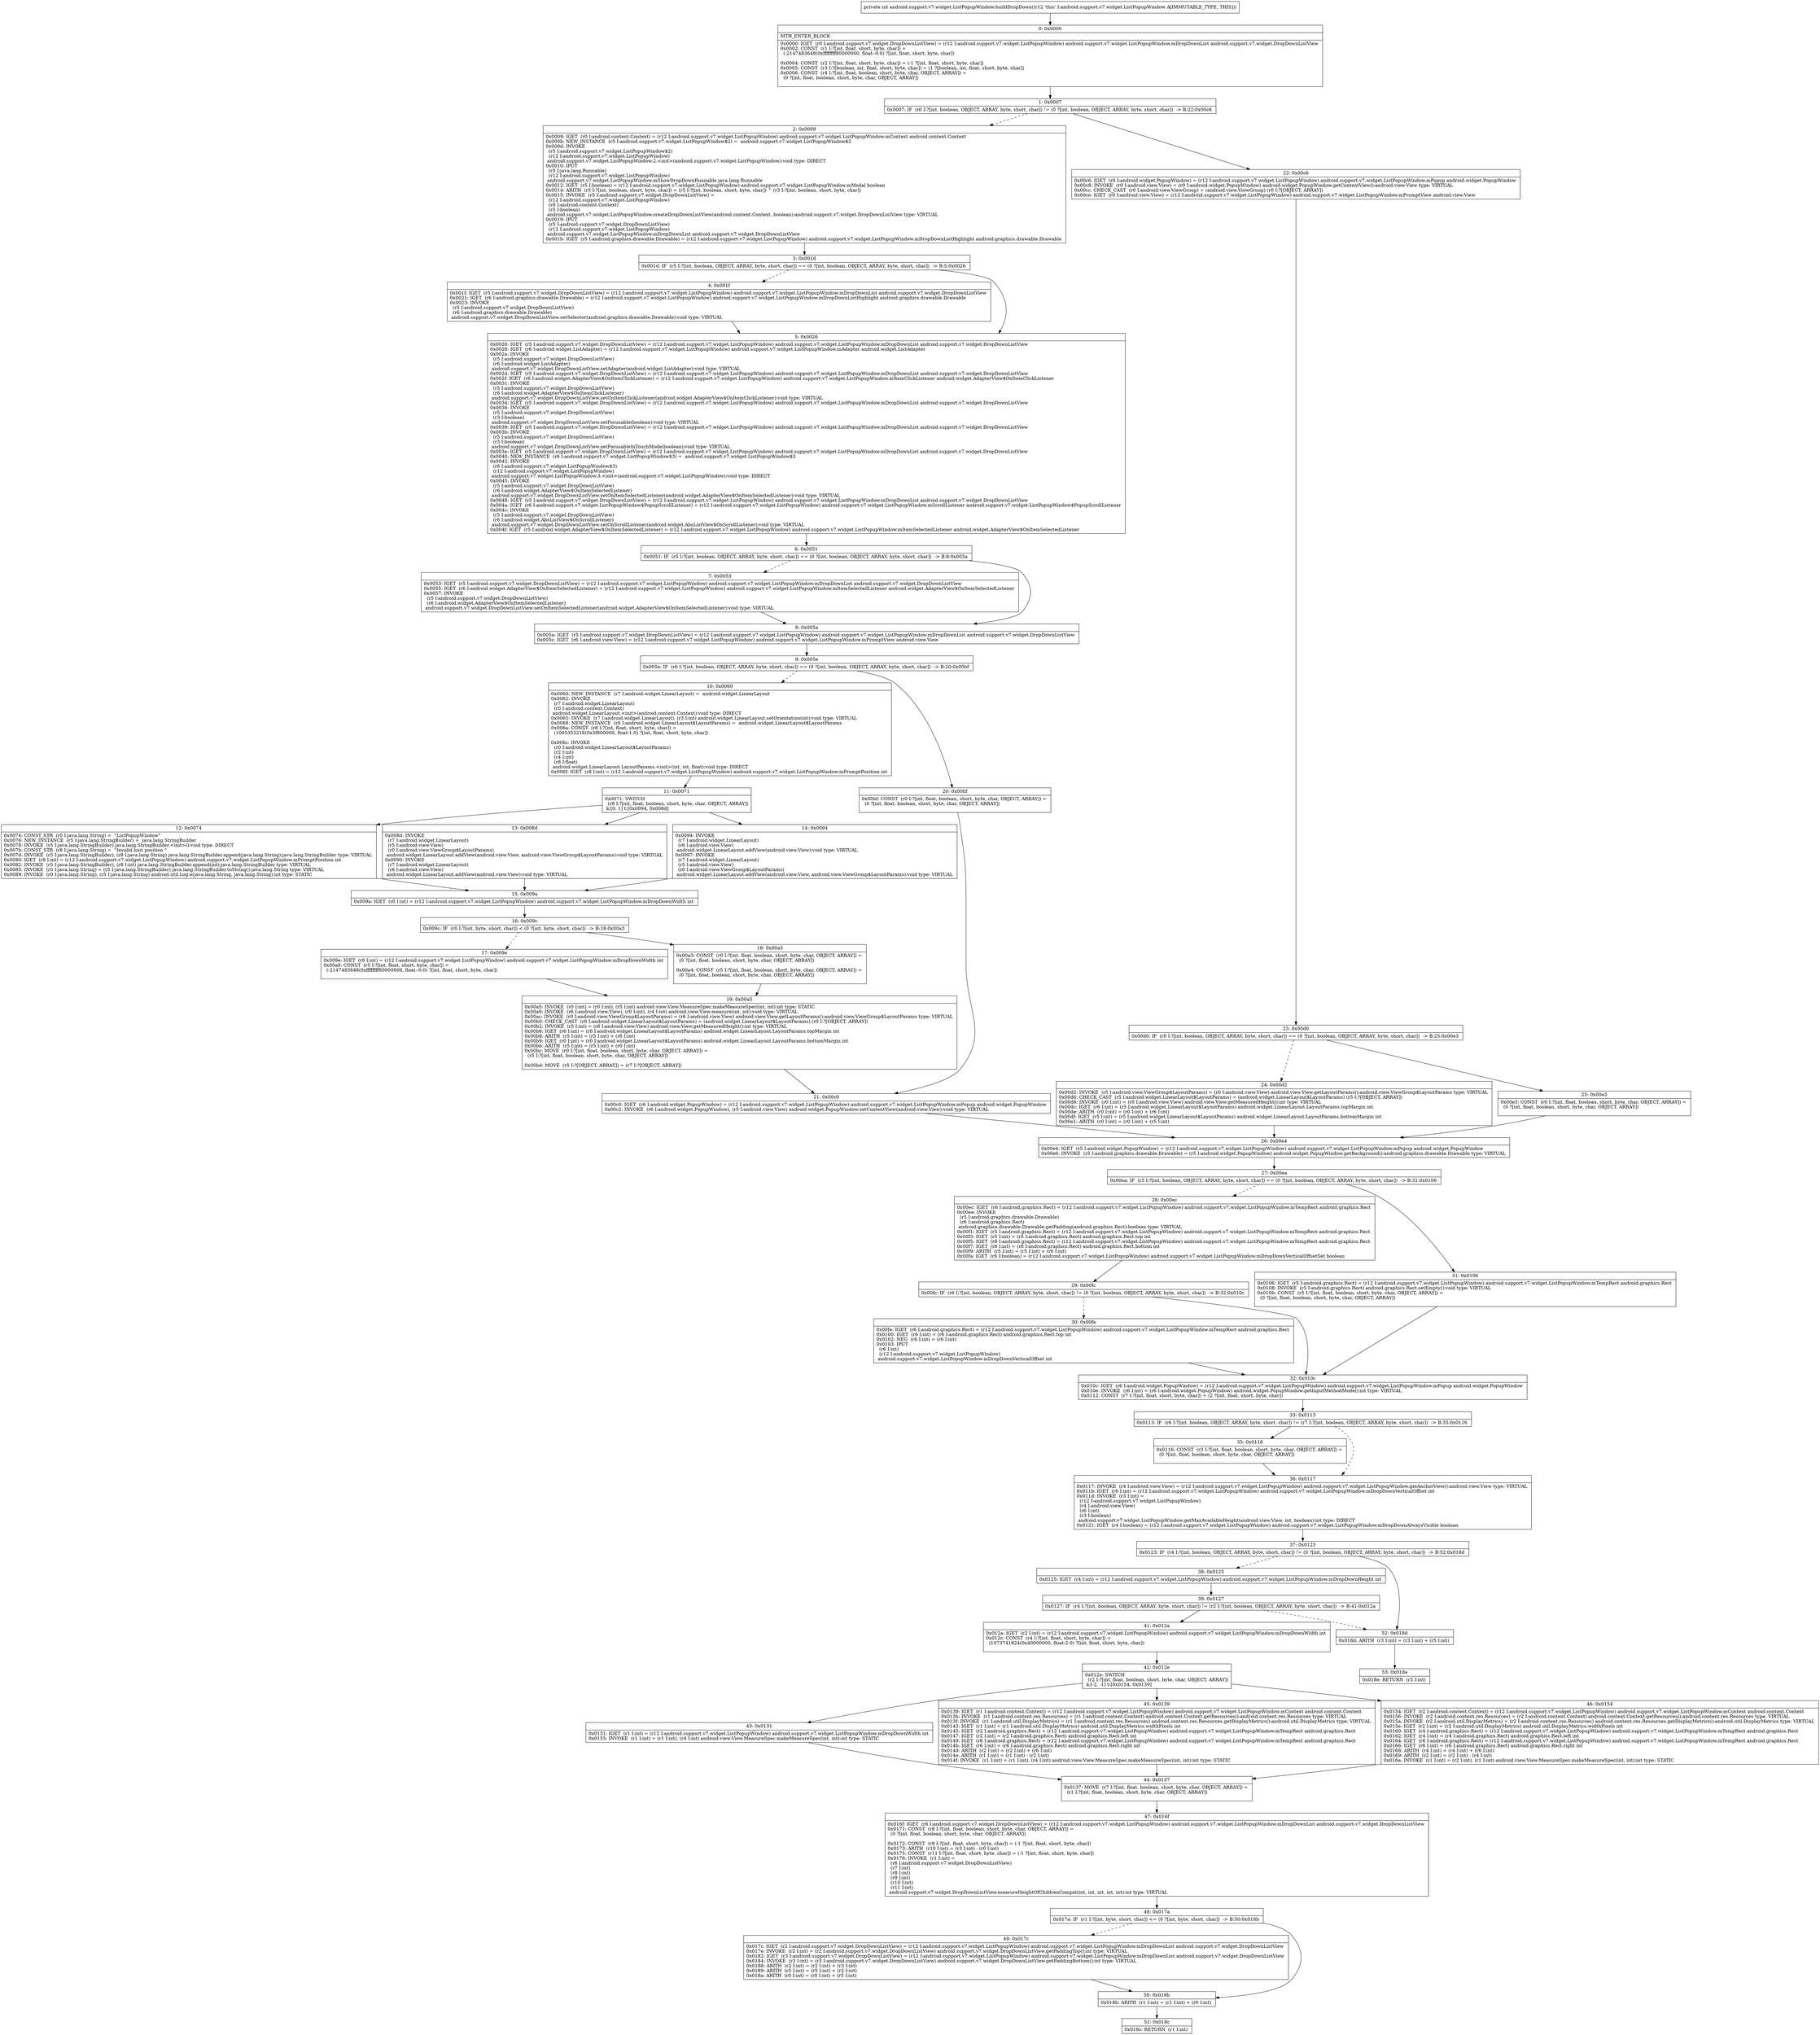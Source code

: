 digraph "CFG forandroid.support.v7.widget.ListPopupWindow.buildDropDown()I" {
Node_0 [shape=record,label="{0\:\ 0x0000|MTH_ENTER_BLOCK\l|0x0000: IGET  (r0 I:android.support.v7.widget.DropDownListView) = (r12 I:android.support.v7.widget.ListPopupWindow) android.support.v7.widget.ListPopupWindow.mDropDownList android.support.v7.widget.DropDownListView \l0x0002: CONST  (r1 I:?[int, float, short, byte, char]) = \l  (\-2147483648(0xffffffff80000000, float:\-0.0) ?[int, float, short, byte, char])\l \l0x0004: CONST  (r2 I:?[int, float, short, byte, char]) = (\-1 ?[int, float, short, byte, char]) \l0x0005: CONST  (r3 I:?[boolean, int, float, short, byte, char]) = (1 ?[boolean, int, float, short, byte, char]) \l0x0006: CONST  (r4 I:?[int, float, boolean, short, byte, char, OBJECT, ARRAY]) = \l  (0 ?[int, float, boolean, short, byte, char, OBJECT, ARRAY])\l \l}"];
Node_1 [shape=record,label="{1\:\ 0x0007|0x0007: IF  (r0 I:?[int, boolean, OBJECT, ARRAY, byte, short, char]) != (0 ?[int, boolean, OBJECT, ARRAY, byte, short, char])  \-\> B:22:0x00c6 \l}"];
Node_2 [shape=record,label="{2\:\ 0x0009|0x0009: IGET  (r0 I:android.content.Context) = (r12 I:android.support.v7.widget.ListPopupWindow) android.support.v7.widget.ListPopupWindow.mContext android.content.Context \l0x000b: NEW_INSTANCE  (r5 I:android.support.v7.widget.ListPopupWindow$2) =  android.support.v7.widget.ListPopupWindow$2 \l0x000d: INVOKE  \l  (r5 I:android.support.v7.widget.ListPopupWindow$2)\l  (r12 I:android.support.v7.widget.ListPopupWindow)\l android.support.v7.widget.ListPopupWindow.2.\<init\>(android.support.v7.widget.ListPopupWindow):void type: DIRECT \l0x0010: IPUT  \l  (r5 I:java.lang.Runnable)\l  (r12 I:android.support.v7.widget.ListPopupWindow)\l android.support.v7.widget.ListPopupWindow.mShowDropDownRunnable java.lang.Runnable \l0x0012: IGET  (r5 I:boolean) = (r12 I:android.support.v7.widget.ListPopupWindow) android.support.v7.widget.ListPopupWindow.mModal boolean \l0x0014: ARITH  (r5 I:?[int, boolean, short, byte, char]) = (r5 I:?[int, boolean, short, byte, char]) ^ (r3 I:?[int, boolean, short, byte, char]) \l0x0015: INVOKE  (r5 I:android.support.v7.widget.DropDownListView) = \l  (r12 I:android.support.v7.widget.ListPopupWindow)\l  (r0 I:android.content.Context)\l  (r5 I:boolean)\l android.support.v7.widget.ListPopupWindow.createDropDownListView(android.content.Context, boolean):android.support.v7.widget.DropDownListView type: VIRTUAL \l0x0019: IPUT  \l  (r5 I:android.support.v7.widget.DropDownListView)\l  (r12 I:android.support.v7.widget.ListPopupWindow)\l android.support.v7.widget.ListPopupWindow.mDropDownList android.support.v7.widget.DropDownListView \l0x001b: IGET  (r5 I:android.graphics.drawable.Drawable) = (r12 I:android.support.v7.widget.ListPopupWindow) android.support.v7.widget.ListPopupWindow.mDropDownListHighlight android.graphics.drawable.Drawable \l}"];
Node_3 [shape=record,label="{3\:\ 0x001d|0x001d: IF  (r5 I:?[int, boolean, OBJECT, ARRAY, byte, short, char]) == (0 ?[int, boolean, OBJECT, ARRAY, byte, short, char])  \-\> B:5:0x0026 \l}"];
Node_4 [shape=record,label="{4\:\ 0x001f|0x001f: IGET  (r5 I:android.support.v7.widget.DropDownListView) = (r12 I:android.support.v7.widget.ListPopupWindow) android.support.v7.widget.ListPopupWindow.mDropDownList android.support.v7.widget.DropDownListView \l0x0021: IGET  (r6 I:android.graphics.drawable.Drawable) = (r12 I:android.support.v7.widget.ListPopupWindow) android.support.v7.widget.ListPopupWindow.mDropDownListHighlight android.graphics.drawable.Drawable \l0x0023: INVOKE  \l  (r5 I:android.support.v7.widget.DropDownListView)\l  (r6 I:android.graphics.drawable.Drawable)\l android.support.v7.widget.DropDownListView.setSelector(android.graphics.drawable.Drawable):void type: VIRTUAL \l}"];
Node_5 [shape=record,label="{5\:\ 0x0026|0x0026: IGET  (r5 I:android.support.v7.widget.DropDownListView) = (r12 I:android.support.v7.widget.ListPopupWindow) android.support.v7.widget.ListPopupWindow.mDropDownList android.support.v7.widget.DropDownListView \l0x0028: IGET  (r6 I:android.widget.ListAdapter) = (r12 I:android.support.v7.widget.ListPopupWindow) android.support.v7.widget.ListPopupWindow.mAdapter android.widget.ListAdapter \l0x002a: INVOKE  \l  (r5 I:android.support.v7.widget.DropDownListView)\l  (r6 I:android.widget.ListAdapter)\l android.support.v7.widget.DropDownListView.setAdapter(android.widget.ListAdapter):void type: VIRTUAL \l0x002d: IGET  (r5 I:android.support.v7.widget.DropDownListView) = (r12 I:android.support.v7.widget.ListPopupWindow) android.support.v7.widget.ListPopupWindow.mDropDownList android.support.v7.widget.DropDownListView \l0x002f: IGET  (r6 I:android.widget.AdapterView$OnItemClickListener) = (r12 I:android.support.v7.widget.ListPopupWindow) android.support.v7.widget.ListPopupWindow.mItemClickListener android.widget.AdapterView$OnItemClickListener \l0x0031: INVOKE  \l  (r5 I:android.support.v7.widget.DropDownListView)\l  (r6 I:android.widget.AdapterView$OnItemClickListener)\l android.support.v7.widget.DropDownListView.setOnItemClickListener(android.widget.AdapterView$OnItemClickListener):void type: VIRTUAL \l0x0034: IGET  (r5 I:android.support.v7.widget.DropDownListView) = (r12 I:android.support.v7.widget.ListPopupWindow) android.support.v7.widget.ListPopupWindow.mDropDownList android.support.v7.widget.DropDownListView \l0x0036: INVOKE  \l  (r5 I:android.support.v7.widget.DropDownListView)\l  (r3 I:boolean)\l android.support.v7.widget.DropDownListView.setFocusable(boolean):void type: VIRTUAL \l0x0039: IGET  (r5 I:android.support.v7.widget.DropDownListView) = (r12 I:android.support.v7.widget.ListPopupWindow) android.support.v7.widget.ListPopupWindow.mDropDownList android.support.v7.widget.DropDownListView \l0x003b: INVOKE  \l  (r5 I:android.support.v7.widget.DropDownListView)\l  (r3 I:boolean)\l android.support.v7.widget.DropDownListView.setFocusableInTouchMode(boolean):void type: VIRTUAL \l0x003e: IGET  (r5 I:android.support.v7.widget.DropDownListView) = (r12 I:android.support.v7.widget.ListPopupWindow) android.support.v7.widget.ListPopupWindow.mDropDownList android.support.v7.widget.DropDownListView \l0x0040: NEW_INSTANCE  (r6 I:android.support.v7.widget.ListPopupWindow$3) =  android.support.v7.widget.ListPopupWindow$3 \l0x0042: INVOKE  \l  (r6 I:android.support.v7.widget.ListPopupWindow$3)\l  (r12 I:android.support.v7.widget.ListPopupWindow)\l android.support.v7.widget.ListPopupWindow.3.\<init\>(android.support.v7.widget.ListPopupWindow):void type: DIRECT \l0x0045: INVOKE  \l  (r5 I:android.support.v7.widget.DropDownListView)\l  (r6 I:android.widget.AdapterView$OnItemSelectedListener)\l android.support.v7.widget.DropDownListView.setOnItemSelectedListener(android.widget.AdapterView$OnItemSelectedListener):void type: VIRTUAL \l0x0048: IGET  (r5 I:android.support.v7.widget.DropDownListView) = (r12 I:android.support.v7.widget.ListPopupWindow) android.support.v7.widget.ListPopupWindow.mDropDownList android.support.v7.widget.DropDownListView \l0x004a: IGET  (r6 I:android.support.v7.widget.ListPopupWindow$PopupScrollListener) = (r12 I:android.support.v7.widget.ListPopupWindow) android.support.v7.widget.ListPopupWindow.mScrollListener android.support.v7.widget.ListPopupWindow$PopupScrollListener \l0x004c: INVOKE  \l  (r5 I:android.support.v7.widget.DropDownListView)\l  (r6 I:android.widget.AbsListView$OnScrollListener)\l android.support.v7.widget.DropDownListView.setOnScrollListener(android.widget.AbsListView$OnScrollListener):void type: VIRTUAL \l0x004f: IGET  (r5 I:android.widget.AdapterView$OnItemSelectedListener) = (r12 I:android.support.v7.widget.ListPopupWindow) android.support.v7.widget.ListPopupWindow.mItemSelectedListener android.widget.AdapterView$OnItemSelectedListener \l}"];
Node_6 [shape=record,label="{6\:\ 0x0051|0x0051: IF  (r5 I:?[int, boolean, OBJECT, ARRAY, byte, short, char]) == (0 ?[int, boolean, OBJECT, ARRAY, byte, short, char])  \-\> B:8:0x005a \l}"];
Node_7 [shape=record,label="{7\:\ 0x0053|0x0053: IGET  (r5 I:android.support.v7.widget.DropDownListView) = (r12 I:android.support.v7.widget.ListPopupWindow) android.support.v7.widget.ListPopupWindow.mDropDownList android.support.v7.widget.DropDownListView \l0x0055: IGET  (r6 I:android.widget.AdapterView$OnItemSelectedListener) = (r12 I:android.support.v7.widget.ListPopupWindow) android.support.v7.widget.ListPopupWindow.mItemSelectedListener android.widget.AdapterView$OnItemSelectedListener \l0x0057: INVOKE  \l  (r5 I:android.support.v7.widget.DropDownListView)\l  (r6 I:android.widget.AdapterView$OnItemSelectedListener)\l android.support.v7.widget.DropDownListView.setOnItemSelectedListener(android.widget.AdapterView$OnItemSelectedListener):void type: VIRTUAL \l}"];
Node_8 [shape=record,label="{8\:\ 0x005a|0x005a: IGET  (r5 I:android.support.v7.widget.DropDownListView) = (r12 I:android.support.v7.widget.ListPopupWindow) android.support.v7.widget.ListPopupWindow.mDropDownList android.support.v7.widget.DropDownListView \l0x005c: IGET  (r6 I:android.view.View) = (r12 I:android.support.v7.widget.ListPopupWindow) android.support.v7.widget.ListPopupWindow.mPromptView android.view.View \l}"];
Node_9 [shape=record,label="{9\:\ 0x005e|0x005e: IF  (r6 I:?[int, boolean, OBJECT, ARRAY, byte, short, char]) == (0 ?[int, boolean, OBJECT, ARRAY, byte, short, char])  \-\> B:20:0x00bf \l}"];
Node_10 [shape=record,label="{10\:\ 0x0060|0x0060: NEW_INSTANCE  (r7 I:android.widget.LinearLayout) =  android.widget.LinearLayout \l0x0062: INVOKE  \l  (r7 I:android.widget.LinearLayout)\l  (r0 I:android.content.Context)\l android.widget.LinearLayout.\<init\>(android.content.Context):void type: DIRECT \l0x0065: INVOKE  (r7 I:android.widget.LinearLayout), (r3 I:int) android.widget.LinearLayout.setOrientation(int):void type: VIRTUAL \l0x0068: NEW_INSTANCE  (r0 I:android.widget.LinearLayout$LayoutParams) =  android.widget.LinearLayout$LayoutParams \l0x006a: CONST  (r8 I:?[int, float, short, byte, char]) = \l  (1065353216(0x3f800000, float:1.0) ?[int, float, short, byte, char])\l \l0x006c: INVOKE  \l  (r0 I:android.widget.LinearLayout$LayoutParams)\l  (r2 I:int)\l  (r4 I:int)\l  (r8 I:float)\l android.widget.LinearLayout.LayoutParams.\<init\>(int, int, float):void type: DIRECT \l0x006f: IGET  (r8 I:int) = (r12 I:android.support.v7.widget.ListPopupWindow) android.support.v7.widget.ListPopupWindow.mPromptPosition int \l}"];
Node_11 [shape=record,label="{11\:\ 0x0071|0x0071: SWITCH  \l  (r8 I:?[int, float, boolean, short, byte, char, OBJECT, ARRAY])\l k:[0, 1] t:[0x0094, 0x008d] \l}"];
Node_12 [shape=record,label="{12\:\ 0x0074|0x0074: CONST_STR  (r0 I:java.lang.String) =  \"ListPopupWindow\" \l0x0076: NEW_INSTANCE  (r5 I:java.lang.StringBuilder) =  java.lang.StringBuilder \l0x0078: INVOKE  (r5 I:java.lang.StringBuilder) java.lang.StringBuilder.\<init\>():void type: DIRECT \l0x007b: CONST_STR  (r8 I:java.lang.String) =  \"Invalid hint position \" \l0x007d: INVOKE  (r5 I:java.lang.StringBuilder), (r8 I:java.lang.String) java.lang.StringBuilder.append(java.lang.String):java.lang.StringBuilder type: VIRTUAL \l0x0080: IGET  (r8 I:int) = (r12 I:android.support.v7.widget.ListPopupWindow) android.support.v7.widget.ListPopupWindow.mPromptPosition int \l0x0082: INVOKE  (r5 I:java.lang.StringBuilder), (r8 I:int) java.lang.StringBuilder.append(int):java.lang.StringBuilder type: VIRTUAL \l0x0085: INVOKE  (r5 I:java.lang.String) = (r5 I:java.lang.StringBuilder) java.lang.StringBuilder.toString():java.lang.String type: VIRTUAL \l0x0089: INVOKE  (r0 I:java.lang.String), (r5 I:java.lang.String) android.util.Log.e(java.lang.String, java.lang.String):int type: STATIC \l}"];
Node_13 [shape=record,label="{13\:\ 0x008d|0x008d: INVOKE  \l  (r7 I:android.widget.LinearLayout)\l  (r5 I:android.view.View)\l  (r0 I:android.view.ViewGroup$LayoutParams)\l android.widget.LinearLayout.addView(android.view.View, android.view.ViewGroup$LayoutParams):void type: VIRTUAL \l0x0090: INVOKE  \l  (r7 I:android.widget.LinearLayout)\l  (r6 I:android.view.View)\l android.widget.LinearLayout.addView(android.view.View):void type: VIRTUAL \l}"];
Node_14 [shape=record,label="{14\:\ 0x0094|0x0094: INVOKE  \l  (r7 I:android.widget.LinearLayout)\l  (r6 I:android.view.View)\l android.widget.LinearLayout.addView(android.view.View):void type: VIRTUAL \l0x0097: INVOKE  \l  (r7 I:android.widget.LinearLayout)\l  (r5 I:android.view.View)\l  (r0 I:android.view.ViewGroup$LayoutParams)\l android.widget.LinearLayout.addView(android.view.View, android.view.ViewGroup$LayoutParams):void type: VIRTUAL \l}"];
Node_15 [shape=record,label="{15\:\ 0x009a|0x009a: IGET  (r0 I:int) = (r12 I:android.support.v7.widget.ListPopupWindow) android.support.v7.widget.ListPopupWindow.mDropDownWidth int \l}"];
Node_16 [shape=record,label="{16\:\ 0x009c|0x009c: IF  (r0 I:?[int, byte, short, char]) \< (0 ?[int, byte, short, char])  \-\> B:18:0x00a3 \l}"];
Node_17 [shape=record,label="{17\:\ 0x009e|0x009e: IGET  (r0 I:int) = (r12 I:android.support.v7.widget.ListPopupWindow) android.support.v7.widget.ListPopupWindow.mDropDownWidth int \l0x00a0: CONST  (r5 I:?[int, float, short, byte, char]) = \l  (\-2147483648(0xffffffff80000000, float:\-0.0) ?[int, float, short, byte, char])\l \l}"];
Node_18 [shape=record,label="{18\:\ 0x00a3|0x00a3: CONST  (r0 I:?[int, float, boolean, short, byte, char, OBJECT, ARRAY]) = \l  (0 ?[int, float, boolean, short, byte, char, OBJECT, ARRAY])\l \l0x00a4: CONST  (r5 I:?[int, float, boolean, short, byte, char, OBJECT, ARRAY]) = \l  (0 ?[int, float, boolean, short, byte, char, OBJECT, ARRAY])\l \l}"];
Node_19 [shape=record,label="{19\:\ 0x00a5|0x00a5: INVOKE  (r0 I:int) = (r0 I:int), (r5 I:int) android.view.View.MeasureSpec.makeMeasureSpec(int, int):int type: STATIC \l0x00a9: INVOKE  (r6 I:android.view.View), (r0 I:int), (r4 I:int) android.view.View.measure(int, int):void type: VIRTUAL \l0x00ac: INVOKE  (r0 I:android.view.ViewGroup$LayoutParams) = (r6 I:android.view.View) android.view.View.getLayoutParams():android.view.ViewGroup$LayoutParams type: VIRTUAL \l0x00b0: CHECK_CAST  (r0 I:android.widget.LinearLayout$LayoutParams) = (android.widget.LinearLayout$LayoutParams) (r0 I:?[OBJECT, ARRAY]) \l0x00b2: INVOKE  (r5 I:int) = (r6 I:android.view.View) android.view.View.getMeasuredHeight():int type: VIRTUAL \l0x00b6: IGET  (r6 I:int) = (r0 I:android.widget.LinearLayout$LayoutParams) android.widget.LinearLayout.LayoutParams.topMargin int \l0x00b8: ARITH  (r5 I:int) = (r5 I:int) + (r6 I:int) \l0x00b9: IGET  (r0 I:int) = (r0 I:android.widget.LinearLayout$LayoutParams) android.widget.LinearLayout.LayoutParams.bottomMargin int \l0x00bb: ARITH  (r5 I:int) = (r5 I:int) + (r0 I:int) \l0x00bc: MOVE  (r0 I:?[int, float, boolean, short, byte, char, OBJECT, ARRAY]) = \l  (r5 I:?[int, float, boolean, short, byte, char, OBJECT, ARRAY])\l \l0x00bd: MOVE  (r5 I:?[OBJECT, ARRAY]) = (r7 I:?[OBJECT, ARRAY]) \l}"];
Node_20 [shape=record,label="{20\:\ 0x00bf|0x00bf: CONST  (r0 I:?[int, float, boolean, short, byte, char, OBJECT, ARRAY]) = \l  (0 ?[int, float, boolean, short, byte, char, OBJECT, ARRAY])\l \l}"];
Node_21 [shape=record,label="{21\:\ 0x00c0|0x00c0: IGET  (r6 I:android.widget.PopupWindow) = (r12 I:android.support.v7.widget.ListPopupWindow) android.support.v7.widget.ListPopupWindow.mPopup android.widget.PopupWindow \l0x00c2: INVOKE  (r6 I:android.widget.PopupWindow), (r5 I:android.view.View) android.widget.PopupWindow.setContentView(android.view.View):void type: VIRTUAL \l}"];
Node_22 [shape=record,label="{22\:\ 0x00c6|0x00c6: IGET  (r0 I:android.widget.PopupWindow) = (r12 I:android.support.v7.widget.ListPopupWindow) android.support.v7.widget.ListPopupWindow.mPopup android.widget.PopupWindow \l0x00c8: INVOKE  (r0 I:android.view.View) = (r0 I:android.widget.PopupWindow) android.widget.PopupWindow.getContentView():android.view.View type: VIRTUAL \l0x00cc: CHECK_CAST  (r0 I:android.view.ViewGroup) = (android.view.ViewGroup) (r0 I:?[OBJECT, ARRAY]) \l0x00ce: IGET  (r0 I:android.view.View) = (r12 I:android.support.v7.widget.ListPopupWindow) android.support.v7.widget.ListPopupWindow.mPromptView android.view.View \l}"];
Node_23 [shape=record,label="{23\:\ 0x00d0|0x00d0: IF  (r0 I:?[int, boolean, OBJECT, ARRAY, byte, short, char]) == (0 ?[int, boolean, OBJECT, ARRAY, byte, short, char])  \-\> B:25:0x00e3 \l}"];
Node_24 [shape=record,label="{24\:\ 0x00d2|0x00d2: INVOKE  (r5 I:android.view.ViewGroup$LayoutParams) = (r0 I:android.view.View) android.view.View.getLayoutParams():android.view.ViewGroup$LayoutParams type: VIRTUAL \l0x00d6: CHECK_CAST  (r5 I:android.widget.LinearLayout$LayoutParams) = (android.widget.LinearLayout$LayoutParams) (r5 I:?[OBJECT, ARRAY]) \l0x00d8: INVOKE  (r0 I:int) = (r0 I:android.view.View) android.view.View.getMeasuredHeight():int type: VIRTUAL \l0x00dc: IGET  (r6 I:int) = (r5 I:android.widget.LinearLayout$LayoutParams) android.widget.LinearLayout.LayoutParams.topMargin int \l0x00de: ARITH  (r0 I:int) = (r0 I:int) + (r6 I:int) \l0x00df: IGET  (r5 I:int) = (r5 I:android.widget.LinearLayout$LayoutParams) android.widget.LinearLayout.LayoutParams.bottomMargin int \l0x00e1: ARITH  (r0 I:int) = (r0 I:int) + (r5 I:int) \l}"];
Node_25 [shape=record,label="{25\:\ 0x00e3|0x00e3: CONST  (r0 I:?[int, float, boolean, short, byte, char, OBJECT, ARRAY]) = \l  (0 ?[int, float, boolean, short, byte, char, OBJECT, ARRAY])\l \l}"];
Node_26 [shape=record,label="{26\:\ 0x00e4|0x00e4: IGET  (r5 I:android.widget.PopupWindow) = (r12 I:android.support.v7.widget.ListPopupWindow) android.support.v7.widget.ListPopupWindow.mPopup android.widget.PopupWindow \l0x00e6: INVOKE  (r5 I:android.graphics.drawable.Drawable) = (r5 I:android.widget.PopupWindow) android.widget.PopupWindow.getBackground():android.graphics.drawable.Drawable type: VIRTUAL \l}"];
Node_27 [shape=record,label="{27\:\ 0x00ea|0x00ea: IF  (r5 I:?[int, boolean, OBJECT, ARRAY, byte, short, char]) == (0 ?[int, boolean, OBJECT, ARRAY, byte, short, char])  \-\> B:31:0x0106 \l}"];
Node_28 [shape=record,label="{28\:\ 0x00ec|0x00ec: IGET  (r6 I:android.graphics.Rect) = (r12 I:android.support.v7.widget.ListPopupWindow) android.support.v7.widget.ListPopupWindow.mTempRect android.graphics.Rect \l0x00ee: INVOKE  \l  (r5 I:android.graphics.drawable.Drawable)\l  (r6 I:android.graphics.Rect)\l android.graphics.drawable.Drawable.getPadding(android.graphics.Rect):boolean type: VIRTUAL \l0x00f1: IGET  (r5 I:android.graphics.Rect) = (r12 I:android.support.v7.widget.ListPopupWindow) android.support.v7.widget.ListPopupWindow.mTempRect android.graphics.Rect \l0x00f3: IGET  (r5 I:int) = (r5 I:android.graphics.Rect) android.graphics.Rect.top int \l0x00f5: IGET  (r6 I:android.graphics.Rect) = (r12 I:android.support.v7.widget.ListPopupWindow) android.support.v7.widget.ListPopupWindow.mTempRect android.graphics.Rect \l0x00f7: IGET  (r6 I:int) = (r6 I:android.graphics.Rect) android.graphics.Rect.bottom int \l0x00f9: ARITH  (r5 I:int) = (r5 I:int) + (r6 I:int) \l0x00fa: IGET  (r6 I:boolean) = (r12 I:android.support.v7.widget.ListPopupWindow) android.support.v7.widget.ListPopupWindow.mDropDownVerticalOffsetSet boolean \l}"];
Node_29 [shape=record,label="{29\:\ 0x00fc|0x00fc: IF  (r6 I:?[int, boolean, OBJECT, ARRAY, byte, short, char]) != (0 ?[int, boolean, OBJECT, ARRAY, byte, short, char])  \-\> B:32:0x010c \l}"];
Node_30 [shape=record,label="{30\:\ 0x00fe|0x00fe: IGET  (r6 I:android.graphics.Rect) = (r12 I:android.support.v7.widget.ListPopupWindow) android.support.v7.widget.ListPopupWindow.mTempRect android.graphics.Rect \l0x0100: IGET  (r6 I:int) = (r6 I:android.graphics.Rect) android.graphics.Rect.top int \l0x0102: NEG  (r6 I:int) = (r6 I:int) \l0x0103: IPUT  \l  (r6 I:int)\l  (r12 I:android.support.v7.widget.ListPopupWindow)\l android.support.v7.widget.ListPopupWindow.mDropDownVerticalOffset int \l}"];
Node_31 [shape=record,label="{31\:\ 0x0106|0x0106: IGET  (r5 I:android.graphics.Rect) = (r12 I:android.support.v7.widget.ListPopupWindow) android.support.v7.widget.ListPopupWindow.mTempRect android.graphics.Rect \l0x0108: INVOKE  (r5 I:android.graphics.Rect) android.graphics.Rect.setEmpty():void type: VIRTUAL \l0x010b: CONST  (r5 I:?[int, float, boolean, short, byte, char, OBJECT, ARRAY]) = \l  (0 ?[int, float, boolean, short, byte, char, OBJECT, ARRAY])\l \l}"];
Node_32 [shape=record,label="{32\:\ 0x010c|0x010c: IGET  (r6 I:android.widget.PopupWindow) = (r12 I:android.support.v7.widget.ListPopupWindow) android.support.v7.widget.ListPopupWindow.mPopup android.widget.PopupWindow \l0x010e: INVOKE  (r6 I:int) = (r6 I:android.widget.PopupWindow) android.widget.PopupWindow.getInputMethodMode():int type: VIRTUAL \l0x0112: CONST  (r7 I:?[int, float, short, byte, char]) = (2 ?[int, float, short, byte, char]) \l}"];
Node_33 [shape=record,label="{33\:\ 0x0113|0x0113: IF  (r6 I:?[int, boolean, OBJECT, ARRAY, byte, short, char]) != (r7 I:?[int, boolean, OBJECT, ARRAY, byte, short, char])  \-\> B:35:0x0116 \l}"];
Node_35 [shape=record,label="{35\:\ 0x0116|0x0116: CONST  (r3 I:?[int, float, boolean, short, byte, char, OBJECT, ARRAY]) = \l  (0 ?[int, float, boolean, short, byte, char, OBJECT, ARRAY])\l \l}"];
Node_36 [shape=record,label="{36\:\ 0x0117|0x0117: INVOKE  (r4 I:android.view.View) = (r12 I:android.support.v7.widget.ListPopupWindow) android.support.v7.widget.ListPopupWindow.getAnchorView():android.view.View type: VIRTUAL \l0x011b: IGET  (r6 I:int) = (r12 I:android.support.v7.widget.ListPopupWindow) android.support.v7.widget.ListPopupWindow.mDropDownVerticalOffset int \l0x011d: INVOKE  (r3 I:int) = \l  (r12 I:android.support.v7.widget.ListPopupWindow)\l  (r4 I:android.view.View)\l  (r6 I:int)\l  (r3 I:boolean)\l android.support.v7.widget.ListPopupWindow.getMaxAvailableHeight(android.view.View, int, boolean):int type: DIRECT \l0x0121: IGET  (r4 I:boolean) = (r12 I:android.support.v7.widget.ListPopupWindow) android.support.v7.widget.ListPopupWindow.mDropDownAlwaysVisible boolean \l}"];
Node_37 [shape=record,label="{37\:\ 0x0123|0x0123: IF  (r4 I:?[int, boolean, OBJECT, ARRAY, byte, short, char]) != (0 ?[int, boolean, OBJECT, ARRAY, byte, short, char])  \-\> B:52:0x018d \l}"];
Node_38 [shape=record,label="{38\:\ 0x0125|0x0125: IGET  (r4 I:int) = (r12 I:android.support.v7.widget.ListPopupWindow) android.support.v7.widget.ListPopupWindow.mDropDownHeight int \l}"];
Node_39 [shape=record,label="{39\:\ 0x0127|0x0127: IF  (r4 I:?[int, boolean, OBJECT, ARRAY, byte, short, char]) != (r2 I:?[int, boolean, OBJECT, ARRAY, byte, short, char])  \-\> B:41:0x012a \l}"];
Node_41 [shape=record,label="{41\:\ 0x012a|0x012a: IGET  (r2 I:int) = (r12 I:android.support.v7.widget.ListPopupWindow) android.support.v7.widget.ListPopupWindow.mDropDownWidth int \l0x012c: CONST  (r4 I:?[int, float, short, byte, char]) = \l  (1073741824(0x40000000, float:2.0) ?[int, float, short, byte, char])\l \l}"];
Node_42 [shape=record,label="{42\:\ 0x012e|0x012e: SWITCH  \l  (r2 I:?[int, float, boolean, short, byte, char, OBJECT, ARRAY])\l k:[\-2, \-1] t:[0x0154, 0x0139] \l}"];
Node_43 [shape=record,label="{43\:\ 0x0131|0x0131: IGET  (r1 I:int) = (r12 I:android.support.v7.widget.ListPopupWindow) android.support.v7.widget.ListPopupWindow.mDropDownWidth int \l0x0133: INVOKE  (r1 I:int) = (r1 I:int), (r4 I:int) android.view.View.MeasureSpec.makeMeasureSpec(int, int):int type: STATIC \l}"];
Node_44 [shape=record,label="{44\:\ 0x0137|0x0137: MOVE  (r7 I:?[int, float, boolean, short, byte, char, OBJECT, ARRAY]) = \l  (r1 I:?[int, float, boolean, short, byte, char, OBJECT, ARRAY])\l \l}"];
Node_45 [shape=record,label="{45\:\ 0x0139|0x0139: IGET  (r1 I:android.content.Context) = (r12 I:android.support.v7.widget.ListPopupWindow) android.support.v7.widget.ListPopupWindow.mContext android.content.Context \l0x013b: INVOKE  (r1 I:android.content.res.Resources) = (r1 I:android.content.Context) android.content.Context.getResources():android.content.res.Resources type: VIRTUAL \l0x013f: INVOKE  (r1 I:android.util.DisplayMetrics) = (r1 I:android.content.res.Resources) android.content.res.Resources.getDisplayMetrics():android.util.DisplayMetrics type: VIRTUAL \l0x0143: IGET  (r1 I:int) = (r1 I:android.util.DisplayMetrics) android.util.DisplayMetrics.widthPixels int \l0x0145: IGET  (r2 I:android.graphics.Rect) = (r12 I:android.support.v7.widget.ListPopupWindow) android.support.v7.widget.ListPopupWindow.mTempRect android.graphics.Rect \l0x0147: IGET  (r2 I:int) = (r2 I:android.graphics.Rect) android.graphics.Rect.left int \l0x0149: IGET  (r6 I:android.graphics.Rect) = (r12 I:android.support.v7.widget.ListPopupWindow) android.support.v7.widget.ListPopupWindow.mTempRect android.graphics.Rect \l0x014b: IGET  (r6 I:int) = (r6 I:android.graphics.Rect) android.graphics.Rect.right int \l0x014d: ARITH  (r2 I:int) = (r2 I:int) + (r6 I:int) \l0x014e: ARITH  (r1 I:int) = (r1 I:int) \- (r2 I:int) \l0x014f: INVOKE  (r1 I:int) = (r1 I:int), (r4 I:int) android.view.View.MeasureSpec.makeMeasureSpec(int, int):int type: STATIC \l}"];
Node_46 [shape=record,label="{46\:\ 0x0154|0x0154: IGET  (r2 I:android.content.Context) = (r12 I:android.support.v7.widget.ListPopupWindow) android.support.v7.widget.ListPopupWindow.mContext android.content.Context \l0x0156: INVOKE  (r2 I:android.content.res.Resources) = (r2 I:android.content.Context) android.content.Context.getResources():android.content.res.Resources type: VIRTUAL \l0x015a: INVOKE  (r2 I:android.util.DisplayMetrics) = (r2 I:android.content.res.Resources) android.content.res.Resources.getDisplayMetrics():android.util.DisplayMetrics type: VIRTUAL \l0x015e: IGET  (r2 I:int) = (r2 I:android.util.DisplayMetrics) android.util.DisplayMetrics.widthPixels int \l0x0160: IGET  (r4 I:android.graphics.Rect) = (r12 I:android.support.v7.widget.ListPopupWindow) android.support.v7.widget.ListPopupWindow.mTempRect android.graphics.Rect \l0x0162: IGET  (r4 I:int) = (r4 I:android.graphics.Rect) android.graphics.Rect.left int \l0x0164: IGET  (r6 I:android.graphics.Rect) = (r12 I:android.support.v7.widget.ListPopupWindow) android.support.v7.widget.ListPopupWindow.mTempRect android.graphics.Rect \l0x0166: IGET  (r6 I:int) = (r6 I:android.graphics.Rect) android.graphics.Rect.right int \l0x0168: ARITH  (r4 I:int) = (r4 I:int) + (r6 I:int) \l0x0169: ARITH  (r2 I:int) = (r2 I:int) \- (r4 I:int) \l0x016a: INVOKE  (r1 I:int) = (r2 I:int), (r1 I:int) android.view.View.MeasureSpec.makeMeasureSpec(int, int):int type: STATIC \l}"];
Node_47 [shape=record,label="{47\:\ 0x016f|0x016f: IGET  (r6 I:android.support.v7.widget.DropDownListView) = (r12 I:android.support.v7.widget.ListPopupWindow) android.support.v7.widget.ListPopupWindow.mDropDownList android.support.v7.widget.DropDownListView \l0x0171: CONST  (r8 I:?[int, float, boolean, short, byte, char, OBJECT, ARRAY]) = \l  (0 ?[int, float, boolean, short, byte, char, OBJECT, ARRAY])\l \l0x0172: CONST  (r9 I:?[int, float, short, byte, char]) = (\-1 ?[int, float, short, byte, char]) \l0x0173: ARITH  (r10 I:int) = (r3 I:int) \- (r0 I:int) \l0x0175: CONST  (r11 I:?[int, float, short, byte, char]) = (\-1 ?[int, float, short, byte, char]) \l0x0176: INVOKE  (r1 I:int) = \l  (r6 I:android.support.v7.widget.DropDownListView)\l  (r7 I:int)\l  (r8 I:int)\l  (r9 I:int)\l  (r10 I:int)\l  (r11 I:int)\l android.support.v7.widget.DropDownListView.measureHeightOfChildrenCompat(int, int, int, int, int):int type: VIRTUAL \l}"];
Node_48 [shape=record,label="{48\:\ 0x017a|0x017a: IF  (r1 I:?[int, byte, short, char]) \<= (0 ?[int, byte, short, char])  \-\> B:50:0x018b \l}"];
Node_49 [shape=record,label="{49\:\ 0x017c|0x017c: IGET  (r2 I:android.support.v7.widget.DropDownListView) = (r12 I:android.support.v7.widget.ListPopupWindow) android.support.v7.widget.ListPopupWindow.mDropDownList android.support.v7.widget.DropDownListView \l0x017e: INVOKE  (r2 I:int) = (r2 I:android.support.v7.widget.DropDownListView) android.support.v7.widget.DropDownListView.getPaddingTop():int type: VIRTUAL \l0x0182: IGET  (r3 I:android.support.v7.widget.DropDownListView) = (r12 I:android.support.v7.widget.ListPopupWindow) android.support.v7.widget.ListPopupWindow.mDropDownList android.support.v7.widget.DropDownListView \l0x0184: INVOKE  (r3 I:int) = (r3 I:android.support.v7.widget.DropDownListView) android.support.v7.widget.DropDownListView.getPaddingBottom():int type: VIRTUAL \l0x0188: ARITH  (r2 I:int) = (r2 I:int) + (r3 I:int) \l0x0189: ARITH  (r5 I:int) = (r5 I:int) + (r2 I:int) \l0x018a: ARITH  (r0 I:int) = (r0 I:int) + (r5 I:int) \l}"];
Node_50 [shape=record,label="{50\:\ 0x018b|0x018b: ARITH  (r1 I:int) = (r1 I:int) + (r0 I:int) \l}"];
Node_51 [shape=record,label="{51\:\ 0x018c|0x018c: RETURN  (r1 I:int) \l}"];
Node_52 [shape=record,label="{52\:\ 0x018d|0x018d: ARITH  (r3 I:int) = (r3 I:int) + (r5 I:int) \l}"];
Node_53 [shape=record,label="{53\:\ 0x018e|0x018e: RETURN  (r3 I:int) \l}"];
MethodNode[shape=record,label="{private int android.support.v7.widget.ListPopupWindow.buildDropDown((r12 'this' I:android.support.v7.widget.ListPopupWindow A[IMMUTABLE_TYPE, THIS])) }"];
MethodNode -> Node_0;
Node_0 -> Node_1;
Node_1 -> Node_2[style=dashed];
Node_1 -> Node_22;
Node_2 -> Node_3;
Node_3 -> Node_4[style=dashed];
Node_3 -> Node_5;
Node_4 -> Node_5;
Node_5 -> Node_6;
Node_6 -> Node_7[style=dashed];
Node_6 -> Node_8;
Node_7 -> Node_8;
Node_8 -> Node_9;
Node_9 -> Node_10[style=dashed];
Node_9 -> Node_20;
Node_10 -> Node_11;
Node_11 -> Node_12;
Node_11 -> Node_13;
Node_11 -> Node_14;
Node_12 -> Node_15;
Node_13 -> Node_15;
Node_14 -> Node_15;
Node_15 -> Node_16;
Node_16 -> Node_17[style=dashed];
Node_16 -> Node_18;
Node_17 -> Node_19;
Node_18 -> Node_19;
Node_19 -> Node_21;
Node_20 -> Node_21;
Node_21 -> Node_26;
Node_22 -> Node_23;
Node_23 -> Node_24[style=dashed];
Node_23 -> Node_25;
Node_24 -> Node_26;
Node_25 -> Node_26;
Node_26 -> Node_27;
Node_27 -> Node_28[style=dashed];
Node_27 -> Node_31;
Node_28 -> Node_29;
Node_29 -> Node_30[style=dashed];
Node_29 -> Node_32;
Node_30 -> Node_32;
Node_31 -> Node_32;
Node_32 -> Node_33;
Node_33 -> Node_35;
Node_33 -> Node_36[style=dashed];
Node_35 -> Node_36;
Node_36 -> Node_37;
Node_37 -> Node_38[style=dashed];
Node_37 -> Node_52;
Node_38 -> Node_39;
Node_39 -> Node_41;
Node_39 -> Node_52[style=dashed];
Node_41 -> Node_42;
Node_42 -> Node_43;
Node_42 -> Node_45;
Node_42 -> Node_46;
Node_43 -> Node_44;
Node_44 -> Node_47;
Node_45 -> Node_44;
Node_46 -> Node_44;
Node_47 -> Node_48;
Node_48 -> Node_49[style=dashed];
Node_48 -> Node_50;
Node_49 -> Node_50;
Node_50 -> Node_51;
Node_52 -> Node_53;
}

